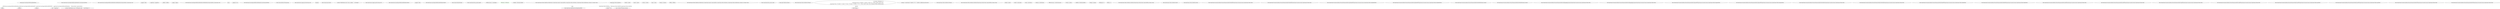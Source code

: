 digraph  {
n24 [label="QuantConnect.Lean.Engine.RealTime.RealTimeEvent", span=""];
n0 [cluster="QuantConnect.Lean.Engine.RealTime.RealTimeEvent.RealTimeEvent(System.DateTime, System.Action, bool)", label="Entry QuantConnect.Lean.Engine.RealTime.RealTimeEvent.RealTimeEvent(System.DateTime, System.Action, bool)", span="62-62"];
n1 [cluster="QuantConnect.Lean.Engine.RealTime.RealTimeEvent.RealTimeEvent(System.DateTime, System.Action, bool)", label="_triggered = false", span="64-64"];
n2 [cluster="QuantConnect.Lean.Engine.RealTime.RealTimeEvent.RealTimeEvent(System.DateTime, System.Action, bool)", label="_triggerTime = triggerTime", span="65-65"];
n3 [cluster="QuantConnect.Lean.Engine.RealTime.RealTimeEvent.RealTimeEvent(System.DateTime, System.Action, bool)", label="_callback = callback", span="66-66"];
n4 [cluster="QuantConnect.Lean.Engine.RealTime.RealTimeEvent.RealTimeEvent(System.DateTime, System.Action, bool)", label="_logging = logging", span="67-67"];
n5 [cluster="QuantConnect.Lean.Engine.RealTime.RealTimeEvent.RealTimeEvent(System.DateTime, System.Action, bool)", label="Exit QuantConnect.Lean.Engine.RealTime.RealTimeEvent.RealTimeEvent(System.DateTime, System.Action, bool)", span="62-62"];
n6 [cluster="QuantConnect.Lean.Engine.RealTime.RealTimeEvent.Scan(System.DateTime)", label="Entry QuantConnect.Lean.Engine.RealTime.RealTimeEvent.Scan(System.DateTime)", span="77-77"];
n7 [cluster="QuantConnect.Lean.Engine.RealTime.RealTimeEvent.Scan(System.DateTime)", label=_triggered, span="79-79"];
n9 [cluster="QuantConnect.Lean.Engine.RealTime.RealTimeEvent.Scan(System.DateTime)", label="time > _triggerTime", span="85-85"];
n12 [cluster="QuantConnect.Lean.Engine.RealTime.RealTimeEvent.Scan(System.DateTime)", label="Log.Trace(''RealTimeEvent.Scan(): Eventhandler Called: '' + time.ToString(''u''))", span="93-93"];
n8 [cluster="QuantConnect.Lean.Engine.RealTime.RealTimeEvent.Scan(System.DateTime)", label="return;", span="81-81"];
n10 [cluster="QuantConnect.Lean.Engine.RealTime.RealTimeEvent.Scan(System.DateTime)", label="_triggered = true", span="87-87"];
n16 [cluster="QuantConnect.Lean.Engine.RealTime.RealTimeEvent.Scan(System.DateTime)", label="Exit QuantConnect.Lean.Engine.RealTime.RealTimeEvent.Scan(System.DateTime)", span="77-77"];
n11 [cluster="QuantConnect.Lean.Engine.RealTime.RealTimeEvent.Scan(System.DateTime)", label=_logging, span="91-91"];
n13 [cluster="QuantConnect.Lean.Engine.RealTime.RealTimeEvent.Scan(System.DateTime)", label="_callback()", span="95-95"];
n17 [cluster="System.DateTime.ToString(string)", label="Entry System.DateTime.ToString(string)", span="0-0"];
n18 [cluster="QuantConnect.Logging.Log.Trace(string, bool)", label="Entry QuantConnect.Logging.Log.Trace(string, bool)", span="104-104"];
n14 [cluster="QuantConnect.Lean.Engine.RealTime.RealTimeEvent.Scan(System.DateTime)", label=Exception, span="97-97"];
n19 [cluster="System.Action.Invoke()", label="Entry System.Action.Invoke()", span="0-0"];
n15 [cluster="QuantConnect.Lean.Engine.RealTime.RealTimeEvent.Scan(System.DateTime)", label="Log.Error(''RealTimeEvent.Scan(): Error in callback: '' + err.Message)", span="99-99"];
n20 [cluster="QuantConnect.Logging.Log.Error(string, bool)", label="Entry QuantConnect.Logging.Log.Error(string, bool)", span="86-86"];
n21 [cluster="QuantConnect.Lean.Engine.RealTime.RealTimeEvent.Reset()", label="Entry QuantConnect.Lean.Engine.RealTime.RealTimeEvent.Reset()", span="107-107"];
n22 [cluster="QuantConnect.Lean.Engine.RealTime.RealTimeEvent.Reset()", label="_triggered = false", span="109-109"];
n23 [cluster="QuantConnect.Lean.Engine.RealTime.RealTimeEvent.Reset()", label="Exit QuantConnect.Lean.Engine.RealTime.RealTimeEvent.Reset()", span="107-107"];
m0_12 [cluster="System.Math.Abs(decimal)", file="FxcmVolumeWriter.cs", label="Entry System.Math.Abs(decimal)", span="0-0"];
m0_31 [cluster="string.Format(string, params object[])", file="FxcmVolumeWriter.cs", label="Entry string.Format(string, params object[])", span="0-0"];
m0_7 [cluster="QuantConnect.Orders.OrderEvent.OrderEvent(int, QuantConnect.Symbol, System.DateTime, QuantConnect.Orders.OrderStatus, QuantConnect.Orders.OrderDirection, decimal, int, decimal, string)", file="FxcmVolumeWriter.cs", label="FillPriceCurrency = string.Empty", span="109-109"];
m0_8 [cluster="QuantConnect.Orders.OrderEvent.OrderEvent(int, QuantConnect.Symbol, System.DateTime, QuantConnect.Orders.OrderStatus, QuantConnect.Orders.OrderDirection, decimal, int, decimal, string)", color=green, community=0, file="FxcmVolumeWriter.cs", label="FillQuantity = fillQuantity", prediction=0, span="110-110"];
m0_9 [cluster="QuantConnect.Orders.OrderEvent.OrderEvent(int, QuantConnect.Symbol, System.DateTime, QuantConnect.Orders.OrderStatus, QuantConnect.Orders.OrderDirection, decimal, int, decimal, string)", file="FxcmVolumeWriter.cs", label="OrderFee = Math.Abs(orderFee)", span="111-111"];
m0_0 [cluster="QuantConnect.Orders.OrderEvent.OrderEvent(int, QuantConnect.Symbol, System.DateTime, QuantConnect.Orders.OrderStatus, QuantConnect.Orders.OrderDirection, decimal, int, decimal, string)", file="FxcmVolumeWriter.cs", label="Entry QuantConnect.Orders.OrderEvent.OrderEvent(int, QuantConnect.Symbol, System.DateTime, QuantConnect.Orders.OrderStatus, QuantConnect.Orders.OrderDirection, decimal, int, decimal, string)", span="101-101"];
m0_1 [cluster="QuantConnect.Orders.OrderEvent.OrderEvent(int, QuantConnect.Symbol, System.DateTime, QuantConnect.Orders.OrderStatus, QuantConnect.Orders.OrderDirection, decimal, int, decimal, string)", file="FxcmVolumeWriter.cs", label="OrderId = orderId", span="103-103"];
m0_2 [cluster="QuantConnect.Orders.OrderEvent.OrderEvent(int, QuantConnect.Symbol, System.DateTime, QuantConnect.Orders.OrderStatus, QuantConnect.Orders.OrderDirection, decimal, int, decimal, string)", file="FxcmVolumeWriter.cs", label="Symbol = symbol", span="104-104"];
m0_3 [cluster="QuantConnect.Orders.OrderEvent.OrderEvent(int, QuantConnect.Symbol, System.DateTime, QuantConnect.Orders.OrderStatus, QuantConnect.Orders.OrderDirection, decimal, int, decimal, string)", file="FxcmVolumeWriter.cs", label="UtcTime = utcTime", span="105-105"];
m0_4 [cluster="QuantConnect.Orders.OrderEvent.OrderEvent(int, QuantConnect.Symbol, System.DateTime, QuantConnect.Orders.OrderStatus, QuantConnect.Orders.OrderDirection, decimal, int, decimal, string)", file="FxcmVolumeWriter.cs", label="Status = status", span="106-106"];
m0_5 [cluster="QuantConnect.Orders.OrderEvent.OrderEvent(int, QuantConnect.Symbol, System.DateTime, QuantConnect.Orders.OrderStatus, QuantConnect.Orders.OrderDirection, decimal, int, decimal, string)", file="FxcmVolumeWriter.cs", label="Direction = direction", span="107-107"];
m0_6 [cluster="QuantConnect.Orders.OrderEvent.OrderEvent(int, QuantConnect.Symbol, System.DateTime, QuantConnect.Orders.OrderStatus, QuantConnect.Orders.OrderDirection, decimal, int, decimal, string)", file="FxcmVolumeWriter.cs", label="FillPrice = fillPrice", span="108-108"];
m0_10 [cluster="QuantConnect.AlgorithmControl.AlgorithmControl()", file="FxcmVolumeWriter.cs", label="Entry QuantConnect.AlgorithmControl.AlgorithmControl()", span="388-388"];
m0_11 [cluster="QuantConnect.Orders.OrderEvent.OrderEvent(int, QuantConnect.Symbol, System.DateTime, QuantConnect.Orders.OrderStatus, QuantConnect.Orders.OrderDirection, decimal, int, decimal, string)", file="FxcmVolumeWriter.cs", label="Exit QuantConnect.Orders.OrderEvent.OrderEvent(int, QuantConnect.Symbol, System.DateTime, QuantConnect.Orders.OrderStatus, QuantConnect.Orders.OrderDirection, decimal, int, decimal, string)", span="101-101"];
m0_32 [cluster="string.Format(string, object, object)", file="FxcmVolumeWriter.cs", label="Entry string.Format(string, object, object)", span="0-0"];
m0_36 [cluster="object.MemberwiseClone()", file="FxcmVolumeWriter.cs", label="Entry object.MemberwiseClone()", span="0-0"];
m0_25 [cluster="QuantConnect.Orders.OrderEvent.ToString()", file="FxcmVolumeWriter.cs", label="Entry QuantConnect.Orders.OrderEvent.ToString()", span="146-146"];
m0_26 [cluster="QuantConnect.Orders.OrderEvent.ToString()", file="FxcmVolumeWriter.cs", label="var message = FillQuantity == 0 \r\n                ? string.Format(''Time: {0} OrderID: {1} Symbol: {2} Status: {3}'', UtcTime, OrderId, Symbol, Status) \r\n                : string.Format(''Time: {0} OrderID: {1} Symbol: {2} Status: {3} Quantity: {4} FillPrice: {5} {6}'', UtcTime, OrderId, Symbol, Status, FillQuantity, FillPrice, FillPriceCurrency)", span="148-150"];
m0_27 [cluster="QuantConnect.Orders.OrderEvent.ToString()", file="FxcmVolumeWriter.cs", label="OrderFee != 0m", span="153-153"];
m0_28 [cluster="QuantConnect.Orders.OrderEvent.ToString()", file="FxcmVolumeWriter.cs", label="message += string.Format('' OrderFee: {0} {1}'', OrderFee, CashBook.AccountCurrency)", span="153-153"];
m0_29 [cluster="QuantConnect.Orders.OrderEvent.ToString()", file="FxcmVolumeWriter.cs", label="return message;", span="155-155"];
m0_30 [cluster="QuantConnect.Orders.OrderEvent.ToString()", file="FxcmVolumeWriter.cs", label="Exit QuantConnect.Orders.OrderEvent.ToString()", span="146-146"];
m0_13 [cluster="QuantConnect.Orders.OrderEvent.OrderEvent(QuantConnect.Orders.Order, System.DateTime, decimal, string)", file="FxcmVolumeWriter.cs", label="Entry QuantConnect.Orders.OrderEvent.OrderEvent(QuantConnect.Orders.Order, System.DateTime, decimal, string)", span="122-122"];
m0_14 [cluster="QuantConnect.Orders.OrderEvent.OrderEvent(QuantConnect.Orders.Order, System.DateTime, decimal, string)", file="FxcmVolumeWriter.cs", label="OrderId = order.Id", span="124-124"];
m0_15 [cluster="QuantConnect.Orders.OrderEvent.OrderEvent(QuantConnect.Orders.Order, System.DateTime, decimal, string)", file="FxcmVolumeWriter.cs", label="Symbol = order.Symbol", span="125-125"];
m0_16 [cluster="QuantConnect.Orders.OrderEvent.OrderEvent(QuantConnect.Orders.Order, System.DateTime, decimal, string)", file="FxcmVolumeWriter.cs", label="Status = order.Status", span="126-126"];
m0_17 [cluster="QuantConnect.Orders.OrderEvent.OrderEvent(QuantConnect.Orders.Order, System.DateTime, decimal, string)", file="FxcmVolumeWriter.cs", label="Direction = order.Direction", span="127-127"];
m0_20 [cluster="QuantConnect.Orders.OrderEvent.OrderEvent(QuantConnect.Orders.Order, System.DateTime, decimal, string)", file="FxcmVolumeWriter.cs", label="FillPriceCurrency = order.PriceCurrency", span="132-132"];
m0_21 [cluster="QuantConnect.Orders.OrderEvent.OrderEvent(QuantConnect.Orders.Order, System.DateTime, decimal, string)", file="FxcmVolumeWriter.cs", label="UtcTime = utcTime", span="134-134"];
m0_22 [cluster="QuantConnect.Orders.OrderEvent.OrderEvent(QuantConnect.Orders.Order, System.DateTime, decimal, string)", file="FxcmVolumeWriter.cs", label="OrderFee = Math.Abs(orderFee)", span="135-135"];
m0_23 [cluster="QuantConnect.Orders.OrderEvent.OrderEvent(QuantConnect.Orders.Order, System.DateTime, decimal, string)", file="FxcmVolumeWriter.cs", label="Message = message", span="136-136"];
m0_18 [cluster="QuantConnect.Orders.OrderEvent.OrderEvent(QuantConnect.Orders.Order, System.DateTime, decimal, string)", file="FxcmVolumeWriter.cs", label="FillQuantity = 0", span="130-130"];
m0_19 [cluster="QuantConnect.Orders.OrderEvent.OrderEvent(QuantConnect.Orders.Order, System.DateTime, decimal, string)", file="FxcmVolumeWriter.cs", label="FillPrice = 0", span="131-131"];
m0_24 [cluster="QuantConnect.Orders.OrderEvent.OrderEvent(QuantConnect.Orders.Order, System.DateTime, decimal, string)", file="FxcmVolumeWriter.cs", label="Exit QuantConnect.Orders.OrderEvent.OrderEvent(QuantConnect.Orders.Order, System.DateTime, decimal, string)", span="122-122"];
m0_33 [cluster="QuantConnect.Orders.OrderEvent.Clone()", file="FxcmVolumeWriter.cs", label="Entry QuantConnect.Orders.OrderEvent.Clone()", span="162-162"];
m0_34 [cluster="QuantConnect.Orders.OrderEvent.Clone()", file="FxcmVolumeWriter.cs", label="return (OrderEvent)MemberwiseClone();", span="164-164"];
m0_35 [cluster="QuantConnect.Orders.OrderEvent.Clone()", file="FxcmVolumeWriter.cs", label="Exit QuantConnect.Orders.OrderEvent.Clone()", span="162-162"];
m0_37 [file="FxcmVolumeWriter.cs", label="QuantConnect.Orders.OrderEvent", span=""];
m1_16 [cluster="QuantConnect.Securities.Interfaces.ISecurityTransactionModel.MarketFill(QuantConnect.Securities.Security, QuantConnect.Orders.Order)", file="Program.cs", label="Entry QuantConnect.Securities.Interfaces.ISecurityTransactionModel.MarketFill(QuantConnect.Securities.Security, QuantConnect.Orders.Order)", span="113-113"];
m1_17 [cluster="QuantConnect.Securities.Interfaces.ISecurityTransactionModel.MarketFill(QuantConnect.Securities.Security, QuantConnect.Orders.Order)", file="Program.cs", label="Exit QuantConnect.Securities.Interfaces.ISecurityTransactionModel.MarketFill(QuantConnect.Securities.Security, QuantConnect.Orders.Order)", span="113-113"];
m1_2 [cluster="QuantConnect.Securities.Interfaces.ISecurityTransactionModel.StopMarketFill(QuantConnect.Securities.Security, QuantConnect.Orders.StopMarketOrder)", file="Program.cs", label="Entry QuantConnect.Securities.Interfaces.ISecurityTransactionModel.StopMarketFill(QuantConnect.Securities.Security, QuantConnect.Orders.StopMarketOrder)", span="52-52"];
m1_3 [cluster="QuantConnect.Securities.Interfaces.ISecurityTransactionModel.StopMarketFill(QuantConnect.Securities.Security, QuantConnect.Orders.StopMarketOrder)", file="Program.cs", label="Exit QuantConnect.Securities.Interfaces.ISecurityTransactionModel.StopMarketFill(QuantConnect.Securities.Security, QuantConnect.Orders.StopMarketOrder)", span="52-52"];
m1_12 [cluster="QuantConnect.Securities.Interfaces.ISecurityTransactionModel.GetOrderFee(decimal, decimal)", file="Program.cs", label="Entry QuantConnect.Securities.Interfaces.ISecurityTransactionModel.GetOrderFee(decimal, decimal)", span="95-95"];
m1_13 [cluster="QuantConnect.Securities.Interfaces.ISecurityTransactionModel.GetOrderFee(decimal, decimal)", file="Program.cs", label="Exit QuantConnect.Securities.Interfaces.ISecurityTransactionModel.GetOrderFee(decimal, decimal)", span="95-95"];
m1_8 [cluster="QuantConnect.Securities.Interfaces.ISecurityTransactionModel.GetSlippageApproximation(QuantConnect.Securities.Security, QuantConnect.Orders.Order)", file="Program.cs", label="Entry QuantConnect.Securities.Interfaces.ISecurityTransactionModel.GetSlippageApproximation(QuantConnect.Securities.Security, QuantConnect.Orders.Order)", span="75-75"];
m1_9 [cluster="QuantConnect.Securities.Interfaces.ISecurityTransactionModel.GetSlippageApproximation(QuantConnect.Securities.Security, QuantConnect.Orders.Order)", file="Program.cs", label="Exit QuantConnect.Securities.Interfaces.ISecurityTransactionModel.GetSlippageApproximation(QuantConnect.Securities.Security, QuantConnect.Orders.Order)", span="75-75"];
m1_4 [cluster="QuantConnect.Securities.Interfaces.ISecurityTransactionModel.StopLimitFill(QuantConnect.Securities.Security, QuantConnect.Orders.StopLimitOrder)", file="Program.cs", label="Entry QuantConnect.Securities.Interfaces.ISecurityTransactionModel.StopLimitFill(QuantConnect.Securities.Security, QuantConnect.Orders.StopLimitOrder)", span="61-61"];
m1_5 [cluster="QuantConnect.Securities.Interfaces.ISecurityTransactionModel.StopLimitFill(QuantConnect.Securities.Security, QuantConnect.Orders.StopLimitOrder)", file="Program.cs", label="Exit QuantConnect.Securities.Interfaces.ISecurityTransactionModel.StopLimitFill(QuantConnect.Securities.Security, QuantConnect.Orders.StopLimitOrder)", span="61-61"];
m1_10 [cluster="QuantConnect.Securities.Interfaces.ISecurityTransactionModel.GetOrderFee(QuantConnect.Securities.Security, QuantConnect.Orders.Order)", file="Program.cs", label="Entry QuantConnect.Securities.Interfaces.ISecurityTransactionModel.GetOrderFee(QuantConnect.Securities.Security, QuantConnect.Orders.Order)", span="85-85"];
m1_11 [cluster="QuantConnect.Securities.Interfaces.ISecurityTransactionModel.GetOrderFee(QuantConnect.Securities.Security, QuantConnect.Orders.Order)", file="Program.cs", label="Exit QuantConnect.Securities.Interfaces.ISecurityTransactionModel.GetOrderFee(QuantConnect.Securities.Security, QuantConnect.Orders.Order)", span="85-85"];
m1_0 [cluster="QuantConnect.Securities.Interfaces.ISecurityTransactionModel.MarketFill(QuantConnect.Securities.Security, QuantConnect.Orders.MarketOrder)", file="Program.cs", label="Entry QuantConnect.Securities.Interfaces.ISecurityTransactionModel.MarketFill(QuantConnect.Securities.Security, QuantConnect.Orders.MarketOrder)", span="44-44"];
m1_1 [cluster="QuantConnect.Securities.Interfaces.ISecurityTransactionModel.MarketFill(QuantConnect.Securities.Security, QuantConnect.Orders.MarketOrder)", file="Program.cs", label="Exit QuantConnect.Securities.Interfaces.ISecurityTransactionModel.MarketFill(QuantConnect.Securities.Security, QuantConnect.Orders.MarketOrder)", span="44-44"];
m1_20 [cluster="QuantConnect.Securities.Interfaces.ISecurityTransactionModel.LimitFill(QuantConnect.Securities.Security, QuantConnect.Orders.Order)", file="Program.cs", label="Entry QuantConnect.Securities.Interfaces.ISecurityTransactionModel.LimitFill(QuantConnect.Securities.Security, QuantConnect.Orders.Order)", span="131-131"];
m1_21 [cluster="QuantConnect.Securities.Interfaces.ISecurityTransactionModel.LimitFill(QuantConnect.Securities.Security, QuantConnect.Orders.Order)", file="Program.cs", label="Exit QuantConnect.Securities.Interfaces.ISecurityTransactionModel.LimitFill(QuantConnect.Securities.Security, QuantConnect.Orders.Order)", span="131-131"];
m1_18 [cluster="QuantConnect.Securities.Interfaces.ISecurityTransactionModel.StopFill(QuantConnect.Securities.Security, QuantConnect.Orders.Order)", file="Program.cs", label="Entry QuantConnect.Securities.Interfaces.ISecurityTransactionModel.StopFill(QuantConnect.Securities.Security, QuantConnect.Orders.Order)", span="122-122"];
m1_19 [cluster="QuantConnect.Securities.Interfaces.ISecurityTransactionModel.StopFill(QuantConnect.Securities.Security, QuantConnect.Orders.Order)", file="Program.cs", label="Exit QuantConnect.Securities.Interfaces.ISecurityTransactionModel.StopFill(QuantConnect.Securities.Security, QuantConnect.Orders.Order)", span="122-122"];
m1_6 [cluster="QuantConnect.Securities.Interfaces.ISecurityTransactionModel.LimitFill(QuantConnect.Securities.Security, QuantConnect.Orders.LimitOrder)", file="Program.cs", label="Entry QuantConnect.Securities.Interfaces.ISecurityTransactionModel.LimitFill(QuantConnect.Securities.Security, QuantConnect.Orders.LimitOrder)", span="69-69"];
m1_7 [cluster="QuantConnect.Securities.Interfaces.ISecurityTransactionModel.LimitFill(QuantConnect.Securities.Security, QuantConnect.Orders.LimitOrder)", file="Program.cs", label="Exit QuantConnect.Securities.Interfaces.ISecurityTransactionModel.LimitFill(QuantConnect.Securities.Security, QuantConnect.Orders.LimitOrder)", span="69-69"];
m1_14 [cluster="QuantConnect.Securities.Interfaces.ISecurityTransactionModel.Fill(QuantConnect.Securities.Security, QuantConnect.Orders.Order)", file="Program.cs", label="Entry QuantConnect.Securities.Interfaces.ISecurityTransactionModel.Fill(QuantConnect.Securities.Security, QuantConnect.Orders.Order)", span="104-104"];
m1_15 [cluster="QuantConnect.Securities.Interfaces.ISecurityTransactionModel.Fill(QuantConnect.Securities.Security, QuantConnect.Orders.Order)", file="Program.cs", label="Exit QuantConnect.Securities.Interfaces.ISecurityTransactionModel.Fill(QuantConnect.Securities.Security, QuantConnect.Orders.Order)", span="104-104"];
n24 -> n7  [color=darkseagreen4, key=1, label="QuantConnect.Lean.Engine.RealTime.RealTimeEvent", style=dashed];
n24 -> n9  [color=darkseagreen4, key=1, label="QuantConnect.Lean.Engine.RealTime.RealTimeEvent", style=dashed];
n24 -> n11  [color=darkseagreen4, key=1, label="QuantConnect.Lean.Engine.RealTime.RealTimeEvent", style=dashed];
n24 -> n13  [color=darkseagreen4, key=1, label="QuantConnect.Lean.Engine.RealTime.RealTimeEvent", style=dashed];
n6 -> n9  [color=darkseagreen4, key=1, label="System.DateTime", style=dashed];
n6 -> n12  [color=darkseagreen4, key=1, label="System.DateTime", style=dashed];
m0_0 -> m0_10  [color=darkseagreen4, key=1, label=string, style=dashed];
m0_26 -> m0_29  [color=darkseagreen4, key=1, label=message, style=dashed];
m0_37 -> m0_10  [color=darkseagreen4, key=1, label="QuantConnect.Orders.OrderEvent", style=dashed];
m0_37 -> m0_27  [color=darkseagreen4, key=1, label="QuantConnect.Orders.OrderEvent", style=dashed];
m0_37 -> m0_34  [color=darkseagreen4, key=1, label="QuantConnect.Orders.OrderEvent", style=dashed];
}
